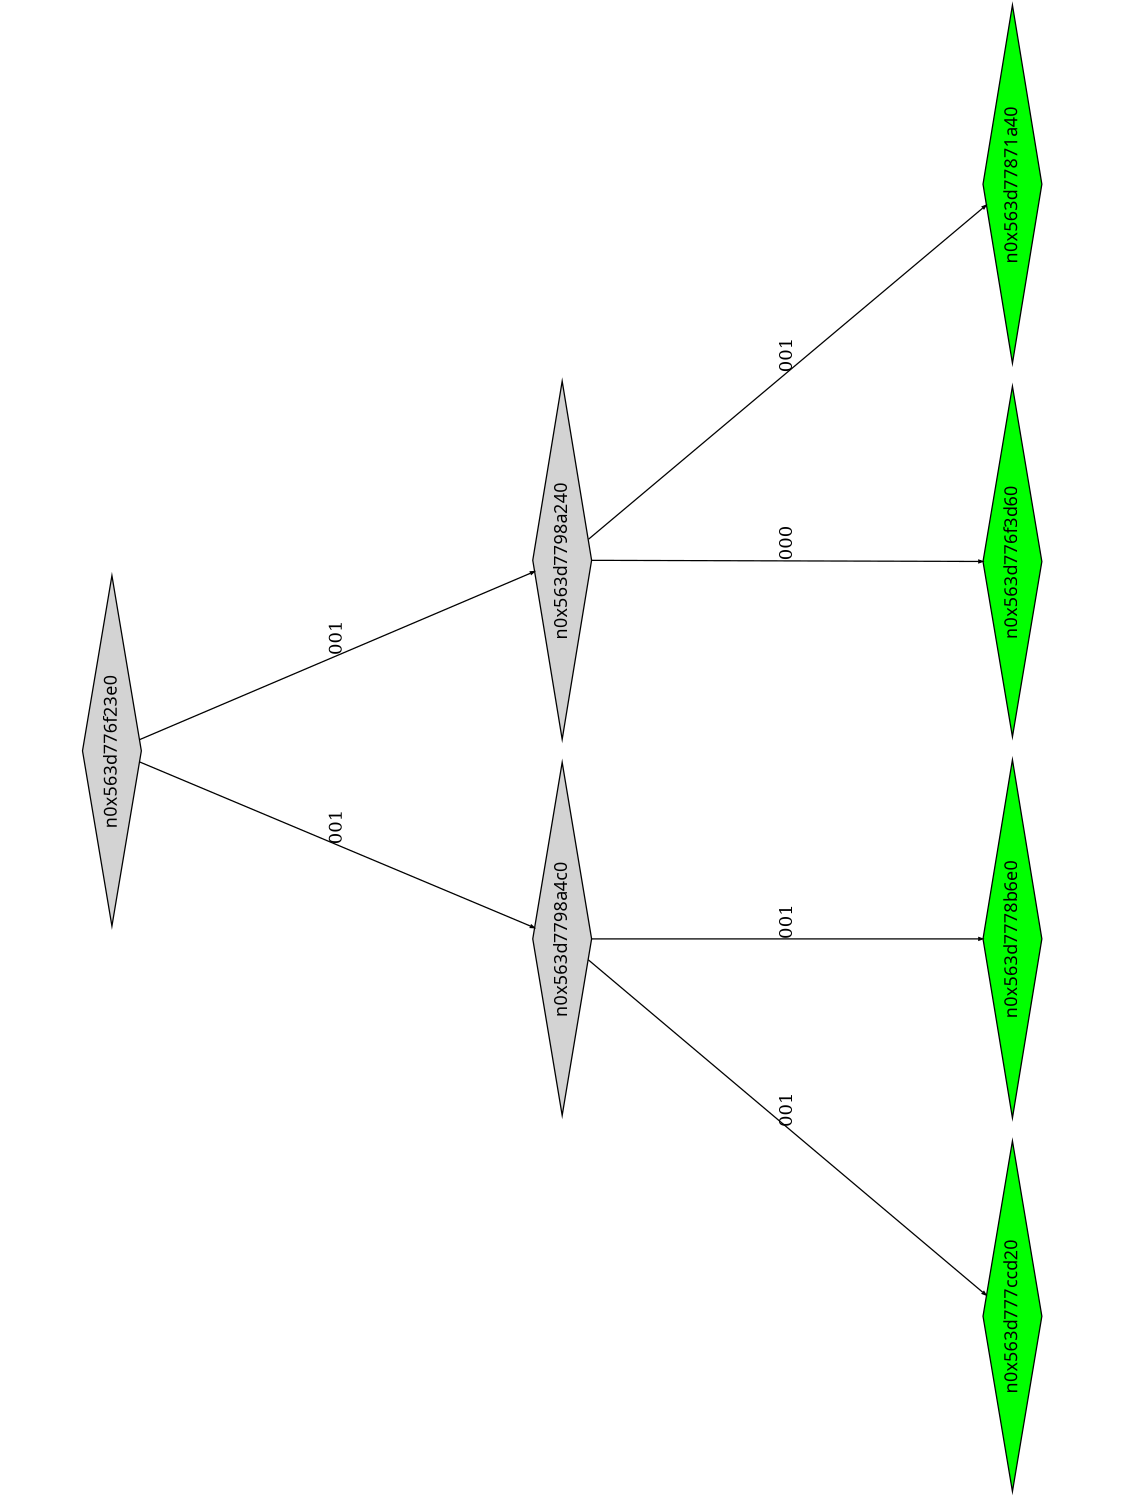 digraph G {
	size="10,7.5";
	ratio=fill;
	rotate=90;
	center = "true";
	node [style="filled",width=.1,height=.1,fontname="Terminus"]
	edge [arrowsize=.3]
	n0x563d776f23e0 [shape=diamond];
	n0x563d776f23e0 -> n0x563d7798a4c0 [label=001];
	n0x563d776f23e0 -> n0x563d7798a240 [label=001];
	n0x563d7798a240 [shape=diamond];
	n0x563d7798a240 -> n0x563d776f3d60 [label=000];
	n0x563d7798a240 -> n0x563d77871a40 [label=001];
	n0x563d77871a40 [shape=diamond,fillcolor=green];
	n0x563d776f3d60 [shape=diamond,fillcolor=green];
	n0x563d7798a4c0 [shape=diamond];
	n0x563d7798a4c0 -> n0x563d777ccd20 [label=001];
	n0x563d7798a4c0 -> n0x563d7778b6e0 [label=001];
	n0x563d7778b6e0 [shape=diamond,fillcolor=green];
	n0x563d777ccd20 [shape=diamond,fillcolor=green];
}
